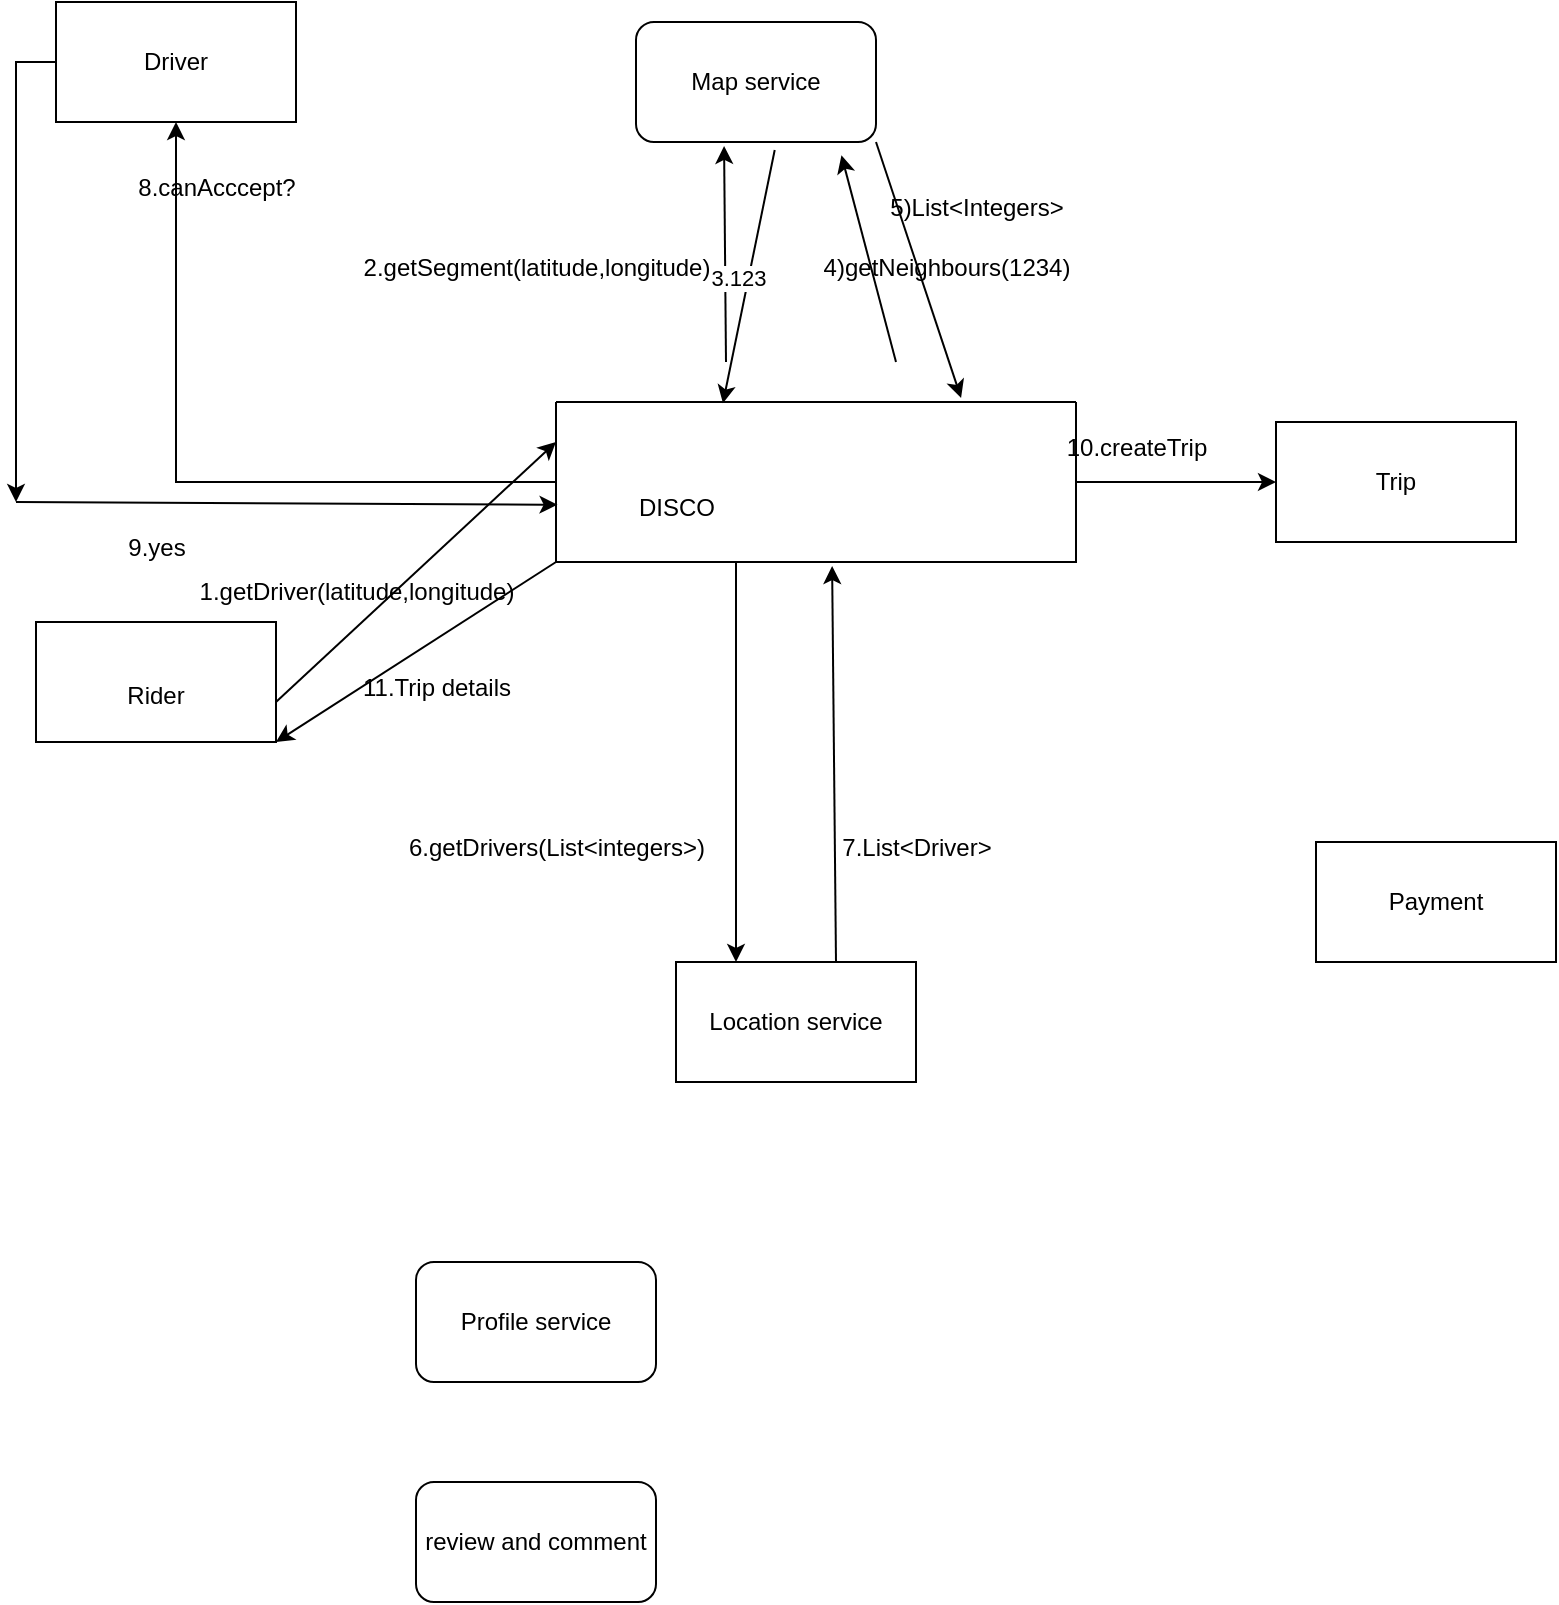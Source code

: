 <mxfile version="25.0.3">
  <diagram name="Page-1" id="c4acf3e9-155e-7222-9cf6-157b1a14988f">
    <mxGraphModel dx="794" dy="412" grid="1" gridSize="10" guides="1" tooltips="1" connect="1" arrows="1" fold="1" page="1" pageScale="1" pageWidth="1600" pageHeight="2300" background="none" math="0" shadow="0">
      <root>
        <mxCell id="0" />
        <mxCell id="1" parent="0" />
        <mxCell id="PGbbE-xs5dSWAshDP1ZL-2" value="Rider" style="rounded=0;whiteSpace=wrap;html=1;spacingTop=14;" vertex="1" parent="1">
          <mxGeometry x="110" y="330" width="120" height="60" as="geometry" />
        </mxCell>
        <mxCell id="PGbbE-xs5dSWAshDP1ZL-29" style="edgeStyle=orthogonalEdgeStyle;rounded=0;orthogonalLoop=1;jettySize=auto;html=1;" edge="1" parent="1" source="PGbbE-xs5dSWAshDP1ZL-3">
          <mxGeometry relative="1" as="geometry">
            <mxPoint x="100" y="270" as="targetPoint" />
          </mxGeometry>
        </mxCell>
        <mxCell id="PGbbE-xs5dSWAshDP1ZL-3" value="Driver" style="rounded=0;whiteSpace=wrap;html=1;" vertex="1" parent="1">
          <mxGeometry x="120" y="20" width="120" height="60" as="geometry" />
        </mxCell>
        <mxCell id="PGbbE-xs5dSWAshDP1ZL-24" style="edgeStyle=orthogonalEdgeStyle;rounded=0;orthogonalLoop=1;jettySize=auto;html=1;entryX=0.25;entryY=0;entryDx=0;entryDy=0;" edge="1" parent="1" source="PGbbE-xs5dSWAshDP1ZL-4" target="PGbbE-xs5dSWAshDP1ZL-10">
          <mxGeometry relative="1" as="geometry">
            <Array as="points">
              <mxPoint x="460" y="350" />
              <mxPoint x="460" y="350" />
            </Array>
          </mxGeometry>
        </mxCell>
        <mxCell id="PGbbE-xs5dSWAshDP1ZL-27" style="edgeStyle=orthogonalEdgeStyle;rounded=0;orthogonalLoop=1;jettySize=auto;html=1;entryX=0.5;entryY=1;entryDx=0;entryDy=0;" edge="1" parent="1" source="PGbbE-xs5dSWAshDP1ZL-4" target="PGbbE-xs5dSWAshDP1ZL-3">
          <mxGeometry relative="1" as="geometry" />
        </mxCell>
        <mxCell id="PGbbE-xs5dSWAshDP1ZL-32" value="" style="edgeStyle=orthogonalEdgeStyle;rounded=0;orthogonalLoop=1;jettySize=auto;html=1;" edge="1" parent="1" source="PGbbE-xs5dSWAshDP1ZL-4" target="PGbbE-xs5dSWAshDP1ZL-11">
          <mxGeometry relative="1" as="geometry" />
        </mxCell>
        <mxCell id="PGbbE-xs5dSWAshDP1ZL-4" value="" style="swimlane;startSize=0;" vertex="1" parent="1">
          <mxGeometry x="370" y="220" width="260" height="80" as="geometry" />
        </mxCell>
        <mxCell id="PGbbE-xs5dSWAshDP1ZL-5" value="DISCO" style="text;html=1;align=center;verticalAlign=middle;resizable=0;points=[];autosize=1;strokeColor=none;fillColor=none;" vertex="1" parent="1">
          <mxGeometry x="400" y="258" width="60" height="30" as="geometry" />
        </mxCell>
        <mxCell id="PGbbE-xs5dSWAshDP1ZL-6" value="" style="endArrow=classic;html=1;rounded=0;entryX=0;entryY=0.25;entryDx=0;entryDy=0;" edge="1" parent="1" target="PGbbE-xs5dSWAshDP1ZL-4">
          <mxGeometry width="50" height="50" relative="1" as="geometry">
            <mxPoint x="230" y="370" as="sourcePoint" />
            <mxPoint x="280" y="320" as="targetPoint" />
          </mxGeometry>
        </mxCell>
        <mxCell id="PGbbE-xs5dSWAshDP1ZL-8" value="1.getDriver(latitude,longitude)" style="text;html=1;align=center;verticalAlign=middle;resizable=0;points=[];autosize=1;strokeColor=none;fillColor=none;" vertex="1" parent="1">
          <mxGeometry x="180" y="300" width="180" height="30" as="geometry" />
        </mxCell>
        <mxCell id="PGbbE-xs5dSWAshDP1ZL-9" value="Map service" style="rounded=1;whiteSpace=wrap;html=1;" vertex="1" parent="1">
          <mxGeometry x="410" y="30" width="120" height="60" as="geometry" />
        </mxCell>
        <mxCell id="PGbbE-xs5dSWAshDP1ZL-10" value="Location service" style="rounded=0;whiteSpace=wrap;html=1;" vertex="1" parent="1">
          <mxGeometry x="430" y="500" width="120" height="60" as="geometry" />
        </mxCell>
        <mxCell id="PGbbE-xs5dSWAshDP1ZL-11" value="Trip" style="rounded=0;whiteSpace=wrap;html=1;" vertex="1" parent="1">
          <mxGeometry x="730" y="230" width="120" height="60" as="geometry" />
        </mxCell>
        <mxCell id="PGbbE-xs5dSWAshDP1ZL-12" value="Payment" style="rounded=0;whiteSpace=wrap;html=1;" vertex="1" parent="1">
          <mxGeometry x="750" y="440" width="120" height="60" as="geometry" />
        </mxCell>
        <mxCell id="PGbbE-xs5dSWAshDP1ZL-13" value="" style="endArrow=classic;html=1;rounded=0;entryX=0.367;entryY=1.033;entryDx=0;entryDy=0;entryPerimeter=0;" edge="1" parent="1" target="PGbbE-xs5dSWAshDP1ZL-9">
          <mxGeometry width="50" height="50" relative="1" as="geometry">
            <mxPoint x="455" y="200" as="sourcePoint" />
            <mxPoint x="505" y="150" as="targetPoint" />
            <Array as="points" />
          </mxGeometry>
        </mxCell>
        <mxCell id="PGbbE-xs5dSWAshDP1ZL-14" value="2.getSegment(latitude,longitude)" style="text;html=1;align=center;verticalAlign=middle;resizable=0;points=[];autosize=1;strokeColor=none;fillColor=none;" vertex="1" parent="1">
          <mxGeometry x="260" y="138" width="200" height="30" as="geometry" />
        </mxCell>
        <mxCell id="PGbbE-xs5dSWAshDP1ZL-15" value="" style="endArrow=classic;html=1;rounded=0;exitX=0.578;exitY=1.067;exitDx=0;exitDy=0;exitPerimeter=0;entryX=0.321;entryY=0.008;entryDx=0;entryDy=0;entryPerimeter=0;" edge="1" parent="1" source="PGbbE-xs5dSWAshDP1ZL-9" target="PGbbE-xs5dSWAshDP1ZL-4">
          <mxGeometry width="50" height="50" relative="1" as="geometry">
            <mxPoint x="500" y="140" as="sourcePoint" />
            <mxPoint x="550" y="90" as="targetPoint" />
          </mxGeometry>
        </mxCell>
        <mxCell id="PGbbE-xs5dSWAshDP1ZL-18" value="3.123" style="edgeLabel;html=1;align=center;verticalAlign=middle;resizable=0;points=[];" vertex="1" connectable="0" parent="PGbbE-xs5dSWAshDP1ZL-15">
          <mxGeometry x="0.018" y="-5" relative="1" as="geometry">
            <mxPoint as="offset" />
          </mxGeometry>
        </mxCell>
        <mxCell id="PGbbE-xs5dSWAshDP1ZL-17" value="" style="endArrow=classic;html=1;rounded=0;entryX=0.856;entryY=1.111;entryDx=0;entryDy=0;entryPerimeter=0;" edge="1" parent="1" target="PGbbE-xs5dSWAshDP1ZL-9">
          <mxGeometry width="50" height="50" relative="1" as="geometry">
            <mxPoint x="540" y="200" as="sourcePoint" />
            <mxPoint x="500" y="100" as="targetPoint" />
          </mxGeometry>
        </mxCell>
        <mxCell id="PGbbE-xs5dSWAshDP1ZL-20" value="4)getNeighbours(1234)" style="text;html=1;align=center;verticalAlign=middle;resizable=0;points=[];autosize=1;strokeColor=none;fillColor=none;" vertex="1" parent="1">
          <mxGeometry x="490" y="138" width="150" height="30" as="geometry" />
        </mxCell>
        <mxCell id="PGbbE-xs5dSWAshDP1ZL-22" value="" style="endArrow=classic;html=1;rounded=0;exitX=1;exitY=1;exitDx=0;exitDy=0;entryX=0.779;entryY=-0.025;entryDx=0;entryDy=0;entryPerimeter=0;" edge="1" parent="1" source="PGbbE-xs5dSWAshDP1ZL-9" target="PGbbE-xs5dSWAshDP1ZL-4">
          <mxGeometry width="50" height="50" relative="1" as="geometry">
            <mxPoint x="580" y="140" as="sourcePoint" />
            <mxPoint x="630" y="90" as="targetPoint" />
          </mxGeometry>
        </mxCell>
        <mxCell id="PGbbE-xs5dSWAshDP1ZL-23" value="5)List&amp;lt;Integers&amp;gt;" style="text;html=1;align=center;verticalAlign=middle;resizable=0;points=[];autosize=1;strokeColor=none;fillColor=none;" vertex="1" parent="1">
          <mxGeometry x="525" y="108" width="110" height="30" as="geometry" />
        </mxCell>
        <mxCell id="PGbbE-xs5dSWAshDP1ZL-25" value="6.getDrivers(List&amp;lt;integers&amp;gt;)" style="text;html=1;align=center;verticalAlign=middle;resizable=0;points=[];autosize=1;strokeColor=none;fillColor=none;" vertex="1" parent="1">
          <mxGeometry x="285" y="428" width="170" height="30" as="geometry" />
        </mxCell>
        <mxCell id="PGbbE-xs5dSWAshDP1ZL-26" value="7.List&amp;lt;Driver&amp;gt;" style="text;html=1;align=center;verticalAlign=middle;resizable=0;points=[];autosize=1;strokeColor=none;fillColor=none;" vertex="1" parent="1">
          <mxGeometry x="500" y="428" width="100" height="30" as="geometry" />
        </mxCell>
        <mxCell id="PGbbE-xs5dSWAshDP1ZL-28" value="8.canAcccept?" style="text;html=1;align=center;verticalAlign=middle;resizable=0;points=[];autosize=1;strokeColor=none;fillColor=none;" vertex="1" parent="1">
          <mxGeometry x="150" y="98" width="100" height="30" as="geometry" />
        </mxCell>
        <mxCell id="PGbbE-xs5dSWAshDP1ZL-30" value="" style="endArrow=classic;html=1;rounded=0;entryX=0.003;entryY=0.642;entryDx=0;entryDy=0;entryPerimeter=0;" edge="1" parent="1" target="PGbbE-xs5dSWAshDP1ZL-4">
          <mxGeometry width="50" height="50" relative="1" as="geometry">
            <mxPoint x="100" y="270" as="sourcePoint" />
            <mxPoint x="150" y="220" as="targetPoint" />
          </mxGeometry>
        </mxCell>
        <mxCell id="PGbbE-xs5dSWAshDP1ZL-31" value="9.yes" style="text;html=1;align=center;verticalAlign=middle;resizable=0;points=[];autosize=1;strokeColor=none;fillColor=none;" vertex="1" parent="1">
          <mxGeometry x="145" y="278" width="50" height="30" as="geometry" />
        </mxCell>
        <mxCell id="PGbbE-xs5dSWAshDP1ZL-33" value="10.createTrip" style="text;html=1;align=center;verticalAlign=middle;resizable=0;points=[];autosize=1;strokeColor=none;fillColor=none;" vertex="1" parent="1">
          <mxGeometry x="615" y="228" width="90" height="30" as="geometry" />
        </mxCell>
        <mxCell id="PGbbE-xs5dSWAshDP1ZL-34" value="" style="endArrow=classic;html=1;rounded=0;exitX=0;exitY=1;exitDx=0;exitDy=0;entryX=1;entryY=1;entryDx=0;entryDy=0;" edge="1" parent="1" source="PGbbE-xs5dSWAshDP1ZL-4" target="PGbbE-xs5dSWAshDP1ZL-2">
          <mxGeometry width="50" height="50" relative="1" as="geometry">
            <mxPoint x="420" y="270" as="sourcePoint" />
            <mxPoint x="470" y="220" as="targetPoint" />
          </mxGeometry>
        </mxCell>
        <mxCell id="PGbbE-xs5dSWAshDP1ZL-35" value="11.Trip details" style="text;html=1;align=center;verticalAlign=middle;resizable=0;points=[];autosize=1;strokeColor=none;fillColor=none;" vertex="1" parent="1">
          <mxGeometry x="260" y="348" width="100" height="30" as="geometry" />
        </mxCell>
        <mxCell id="PGbbE-xs5dSWAshDP1ZL-36" value="" style="endArrow=classic;html=1;rounded=0;entryX=0.531;entryY=1.025;entryDx=0;entryDy=0;entryPerimeter=0;" edge="1" parent="1" target="PGbbE-xs5dSWAshDP1ZL-4">
          <mxGeometry width="50" height="50" relative="1" as="geometry">
            <mxPoint x="510" y="500" as="sourcePoint" />
            <mxPoint x="560" y="450" as="targetPoint" />
          </mxGeometry>
        </mxCell>
        <mxCell id="PGbbE-xs5dSWAshDP1ZL-38" value="Profile service" style="rounded=1;whiteSpace=wrap;html=1;" vertex="1" parent="1">
          <mxGeometry x="300" y="650" width="120" height="60" as="geometry" />
        </mxCell>
        <mxCell id="PGbbE-xs5dSWAshDP1ZL-39" value="review and comment" style="rounded=1;whiteSpace=wrap;html=1;" vertex="1" parent="1">
          <mxGeometry x="300" y="760" width="120" height="60" as="geometry" />
        </mxCell>
      </root>
    </mxGraphModel>
  </diagram>
</mxfile>
